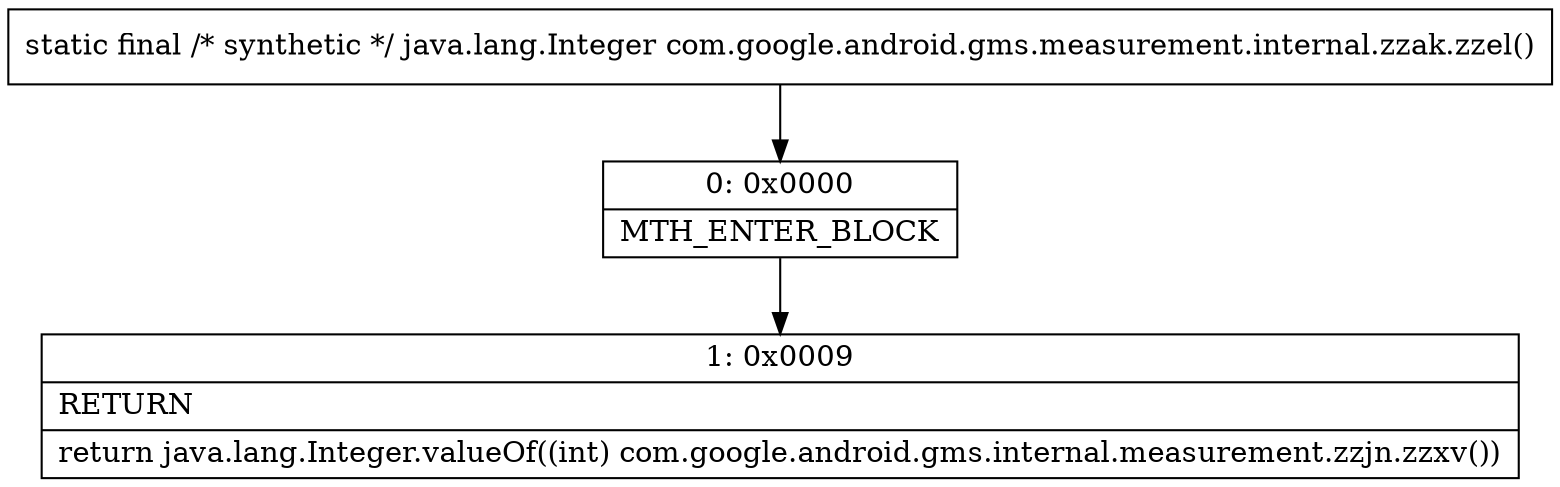 digraph "CFG forcom.google.android.gms.measurement.internal.zzak.zzel()Ljava\/lang\/Integer;" {
Node_0 [shape=record,label="{0\:\ 0x0000|MTH_ENTER_BLOCK\l}"];
Node_1 [shape=record,label="{1\:\ 0x0009|RETURN\l|return java.lang.Integer.valueOf((int) com.google.android.gms.internal.measurement.zzjn.zzxv())\l}"];
MethodNode[shape=record,label="{static final \/* synthetic *\/ java.lang.Integer com.google.android.gms.measurement.internal.zzak.zzel() }"];
MethodNode -> Node_0;
Node_0 -> Node_1;
}

